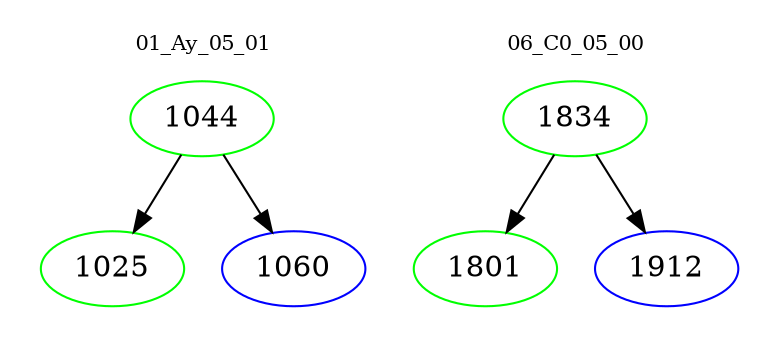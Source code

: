 digraph{
subgraph cluster_0 {
color = white
label = "01_Ay_05_01";
fontsize=10;
T0_1044 [label="1044", color="green"]
T0_1044 -> T0_1025 [color="black"]
T0_1025 [label="1025", color="green"]
T0_1044 -> T0_1060 [color="black"]
T0_1060 [label="1060", color="blue"]
}
subgraph cluster_1 {
color = white
label = "06_C0_05_00";
fontsize=10;
T1_1834 [label="1834", color="green"]
T1_1834 -> T1_1801 [color="black"]
T1_1801 [label="1801", color="green"]
T1_1834 -> T1_1912 [color="black"]
T1_1912 [label="1912", color="blue"]
}
}
